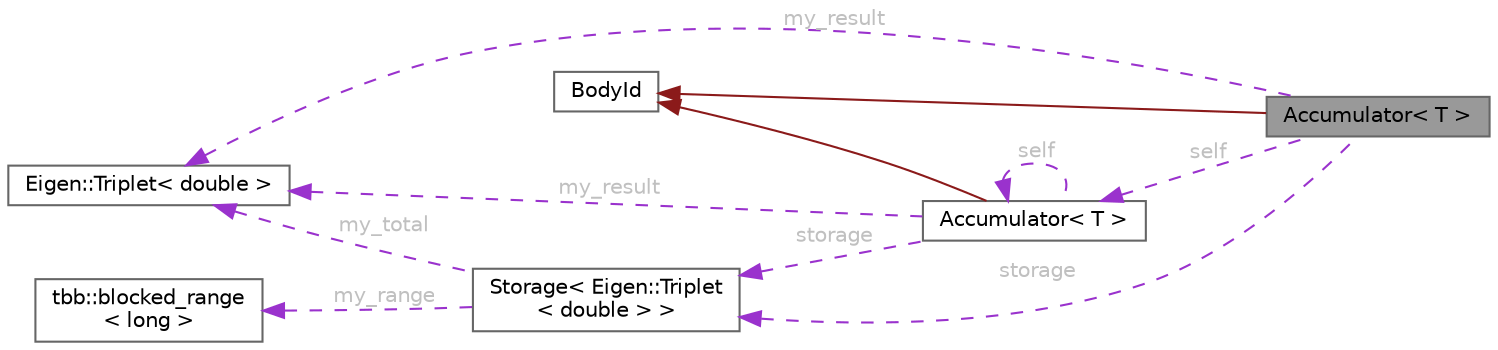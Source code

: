 digraph "Accumulator&lt; T &gt;"
{
 // LATEX_PDF_SIZE
  bgcolor="transparent";
  edge [fontname=Helvetica,fontsize=10,labelfontname=Helvetica,labelfontsize=10];
  node [fontname=Helvetica,fontsize=10,shape=box,height=0.2,width=0.4];
  rankdir="LR";
  Node1 [id="Node000001",label="Accumulator\< T \>",height=0.2,width=0.4,color="gray40", fillcolor="grey60", style="filled", fontcolor="black",tooltip=" "];
  Node2 -> Node1 [id="edge1_Node000001_Node000002",dir="back",color="firebrick4",style="solid",tooltip=" "];
  Node2 [id="Node000002",label="BodyId",height=0.2,width=0.4,color="gray40", fillcolor="white", style="filled",URL="$struct_body_id.html",tooltip=" "];
  Node3 -> Node1 [id="edge2_Node000001_Node000003",dir="back",color="darkorchid3",style="dashed",tooltip=" ",label=" my_result",fontcolor="grey" ];
  Node3 [id="Node000003",label="Eigen::Triplet\< double \>",height=0.2,width=0.4,color="gray40", fillcolor="white", style="filled",URL="$class_eigen_1_1_triplet.html",tooltip=" "];
  Node4 -> Node1 [id="edge3_Node000001_Node000004",dir="back",color="darkorchid3",style="dashed",tooltip=" ",label=" storage",fontcolor="grey" ];
  Node4 [id="Node000004",label="Storage\< Eigen::Triplet\l\< double \> \>",height=0.2,width=0.4,color="gray40", fillcolor="white", style="filled",URL="$struct_storage.html",tooltip=" "];
  Node3 -> Node4 [id="edge4_Node000004_Node000003",dir="back",color="darkorchid3",style="dashed",tooltip=" ",label=" my_total",fontcolor="grey" ];
  Node5 -> Node4 [id="edge5_Node000004_Node000005",dir="back",color="darkorchid3",style="dashed",tooltip=" ",label=" my_range",fontcolor="grey" ];
  Node5 [id="Node000005",label="tbb::blocked_range\l\< long \>",height=0.2,width=0.4,color="gray40", fillcolor="white", style="filled",URL="$classtbb_1_1blocked__range.html",tooltip=" "];
  Node6 -> Node1 [id="edge6_Node000001_Node000006",dir="back",color="darkorchid3",style="dashed",tooltip=" ",label=" self",fontcolor="grey" ];
  Node6 [id="Node000006",label="Accumulator\< T \>",height=0.2,width=0.4,color="gray40", fillcolor="white", style="filled",URL="$class_accumulator.html",tooltip=" "];
  Node2 -> Node6 [id="edge7_Node000006_Node000002",dir="back",color="firebrick4",style="solid",tooltip=" "];
  Node3 -> Node6 [id="edge8_Node000006_Node000003",dir="back",color="darkorchid3",style="dashed",tooltip=" ",label=" my_result",fontcolor="grey" ];
  Node4 -> Node6 [id="edge9_Node000006_Node000004",dir="back",color="darkorchid3",style="dashed",tooltip=" ",label=" storage",fontcolor="grey" ];
  Node6 -> Node6 [id="edge10_Node000006_Node000006",dir="back",color="darkorchid3",style="dashed",tooltip=" ",label=" self",fontcolor="grey" ];
}

